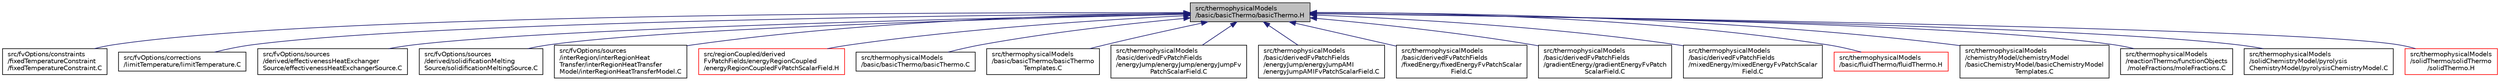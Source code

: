 digraph "src/thermophysicalModels/basic/basicThermo/basicThermo.H"
{
  bgcolor="transparent";
  edge [fontname="Helvetica",fontsize="10",labelfontname="Helvetica",labelfontsize="10"];
  node [fontname="Helvetica",fontsize="10",shape=record];
  Node317 [label="src/thermophysicalModels\l/basic/basicThermo/basicThermo.H",height=0.2,width=0.4,color="black", fillcolor="grey75", style="filled", fontcolor="black"];
  Node317 -> Node318 [dir="back",color="midnightblue",fontsize="10",style="solid",fontname="Helvetica"];
  Node318 [label="src/fvOptions/constraints\l/fixedTemperatureConstraint\l/fixedTemperatureConstraint.C",height=0.2,width=0.4,color="black",URL="$a05240.html"];
  Node317 -> Node319 [dir="back",color="midnightblue",fontsize="10",style="solid",fontname="Helvetica"];
  Node319 [label="src/fvOptions/corrections\l/limitTemperature/limitTemperature.C",height=0.2,width=0.4,color="black",URL="$a05255.html"];
  Node317 -> Node320 [dir="back",color="midnightblue",fontsize="10",style="solid",fontname="Helvetica"];
  Node320 [label="src/fvOptions/sources\l/derived/effectivenessHeatExchanger\lSource/effectivenessHeatExchangerSource.C",height=0.2,width=0.4,color="black",URL="$a05306.html"];
  Node317 -> Node321 [dir="back",color="midnightblue",fontsize="10",style="solid",fontname="Helvetica"];
  Node321 [label="src/fvOptions/sources\l/derived/solidificationMelting\lSource/solidificationMeltingSource.C",height=0.2,width=0.4,color="black",URL="$a05405.html"];
  Node317 -> Node322 [dir="back",color="midnightblue",fontsize="10",style="solid",fontname="Helvetica"];
  Node322 [label="src/fvOptions/sources\l/interRegion/interRegionHeat\lTransfer/interRegionHeatTransfer\lModel/interRegionHeatTransferModel.C",height=0.2,width=0.4,color="black",URL="$a05471.html"];
  Node317 -> Node323 [dir="back",color="midnightblue",fontsize="10",style="solid",fontname="Helvetica"];
  Node323 [label="src/regionCoupled/derived\lFvPatchFields/energyRegionCoupled\l/energyRegionCoupledFvPatchScalarField.H",height=0.2,width=0.4,color="red",URL="$a14060.html"];
  Node317 -> Node325 [dir="back",color="midnightblue",fontsize="10",style="solid",fontname="Helvetica"];
  Node325 [label="src/thermophysicalModels\l/basic/basicThermo/basicThermo.C",height=0.2,width=0.4,color="black",URL="$a15695.html"];
  Node317 -> Node326 [dir="back",color="midnightblue",fontsize="10",style="solid",fontname="Helvetica"];
  Node326 [label="src/thermophysicalModels\l/basic/basicThermo/basicThermo\lTemplates.C",height=0.2,width=0.4,color="black",URL="$a15701.html"];
  Node317 -> Node327 [dir="back",color="midnightblue",fontsize="10",style="solid",fontname="Helvetica"];
  Node327 [label="src/thermophysicalModels\l/basic/derivedFvPatchFields\l/energyJump/energyJump/energyJumpFv\lPatchScalarField.C",height=0.2,width=0.4,color="black",URL="$a15707.html"];
  Node317 -> Node328 [dir="back",color="midnightblue",fontsize="10",style="solid",fontname="Helvetica"];
  Node328 [label="src/thermophysicalModels\l/basic/derivedFvPatchFields\l/energyJump/energyJumpAMI\l/energyJumpAMIFvPatchScalarField.C",height=0.2,width=0.4,color="black",URL="$a15713.html"];
  Node317 -> Node329 [dir="back",color="midnightblue",fontsize="10",style="solid",fontname="Helvetica"];
  Node329 [label="src/thermophysicalModels\l/basic/derivedFvPatchFields\l/fixedEnergy/fixedEnergyFvPatchScalar\lField.C",height=0.2,width=0.4,color="black",URL="$a15719.html"];
  Node317 -> Node330 [dir="back",color="midnightblue",fontsize="10",style="solid",fontname="Helvetica"];
  Node330 [label="src/thermophysicalModels\l/basic/derivedFvPatchFields\l/gradientEnergy/gradientEnergyFvPatch\lScalarField.C",height=0.2,width=0.4,color="black",URL="$a15725.html"];
  Node317 -> Node331 [dir="back",color="midnightblue",fontsize="10",style="solid",fontname="Helvetica"];
  Node331 [label="src/thermophysicalModels\l/basic/derivedFvPatchFields\l/mixedEnergy/mixedEnergyFvPatchScalar\lField.C",height=0.2,width=0.4,color="black",URL="$a15731.html"];
  Node317 -> Node332 [dir="back",color="midnightblue",fontsize="10",style="solid",fontname="Helvetica"];
  Node332 [label="src/thermophysicalModels\l/basic/fluidThermo/fluidThermo.H",height=0.2,width=0.4,color="red",URL="$a15740.html"];
  Node317 -> Node660 [dir="back",color="midnightblue",fontsize="10",style="solid",fontname="Helvetica"];
  Node660 [label="src/thermophysicalModels\l/chemistryModel/chemistryModel\l/basicChemistryModel/basicChemistryModel\lTemplates.C",height=0.2,width=0.4,color="black",URL="$a15800.html"];
  Node317 -> Node661 [dir="back",color="midnightblue",fontsize="10",style="solid",fontname="Helvetica"];
  Node661 [label="src/thermophysicalModels\l/reactionThermo/functionObjects\l/moleFractions/moleFractions.C",height=0.2,width=0.4,color="black",URL="$a16586.html"];
  Node317 -> Node662 [dir="back",color="midnightblue",fontsize="10",style="solid",fontname="Helvetica"];
  Node662 [label="src/thermophysicalModels\l/solidChemistryModel/pyrolysis\lChemistryModel/pyrolysisChemistryModel.C",height=0.2,width=0.4,color="black",URL="$a16733.html"];
  Node317 -> Node663 [dir="back",color="midnightblue",fontsize="10",style="solid",fontname="Helvetica"];
  Node663 [label="src/thermophysicalModels\l/solidThermo/solidThermo\l/solidThermo.H",height=0.2,width=0.4,color="red",URL="$a16841.html"];
}
